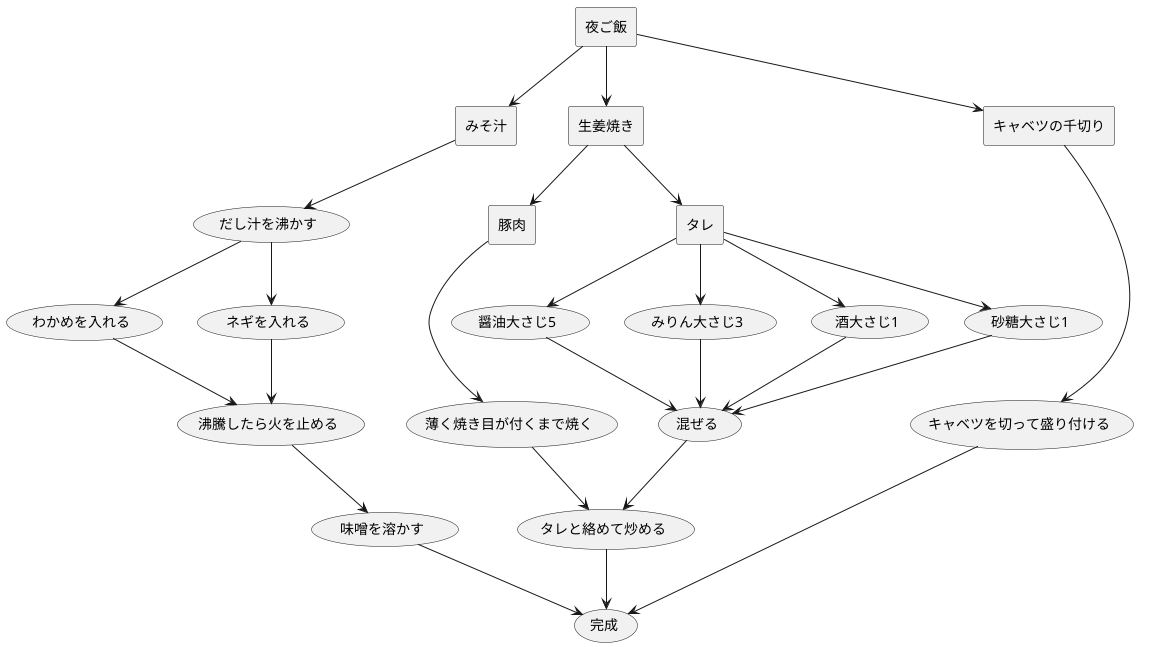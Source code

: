@startuml
rectangle "夜ご飯" as 1
rectangle "みそ汁" as 2
usecase "だし汁を沸かす" as 3
usecase "わかめを入れる" as 4
usecase "沸騰したら火を止める" as 6
usecase "味噌を溶かす" as 7
usecase "完成" as 20
usecase "ネギを入れる" as 5
rectangle "生姜焼き" as 8
rectangle "豚肉" as 15
usecase "薄く焼き目が付くまで焼く" as 16
usecase "タレと絡めて炒める" as 17
rectangle "タレ" as 9
usecase "醤油大さじ5" as 10
usecase "混ぜる" as 14
usecase "みりん大さじ3" as 11
usecase "酒大さじ1" as 12
usecase "砂糖大さじ1" as 13
rectangle "キャベツの千切り" as 18
usecase "キャベツを切って盛り付ける" as 19

1 --> 2
2 --> 3
3 --> 4
4 --> 6
6 --> 7
7 --> 20
3 --> 5
5 --> 6
1 --> 8
8 --> 15
15 --> 16
16 --> 17
17 --> 20
8 --> 9
9 --> 10
10 --> 14
14 --> 17
9 --> 11
11 --> 14
9 --> 12
12 --> 14
9 --> 13
13 --> 14
1 --> 18
18 --> 19
19 --> 20

@enduml

### 夜ご飯
### みそ汁
- [ ] だし汁を沸かす
- [ ] わかめを入れる
- [ ] ネギを入れる
- [ ] 沸騰したら火を止める
- [ ] 味噌を溶かす
### 生姜焼き
### タレ
- [ ] 醤油大さじ5
- [ ] みりん大さじ3
- [ ] 酒大さじ1
- [ ] 砂糖大さじ1
- [ ] 混ぜる
### 豚肉
- [ ] 薄く焼き目が付くまで焼く
- [ ] タレと絡めて炒める
### キャベツの千切り
- [ ] キャベツを切って盛り付ける
- [ ] 完成


